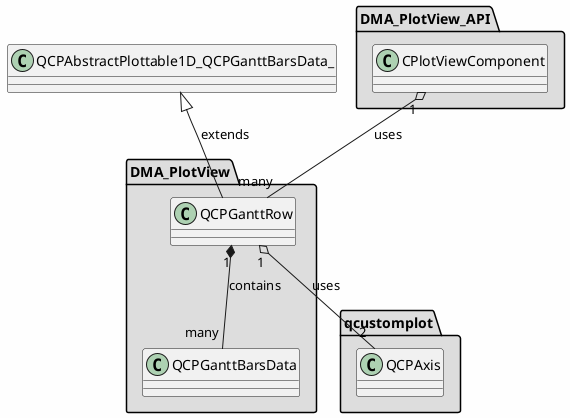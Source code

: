 
@startuml

skinparam backgroundColor #FEFEFE
skinparam wrapWidth 600
package "DMA_PlotView" #DDDDDD
{

class "QCPGanttBarsData"
{
}

class "QCPGanttRow"
{
}

}

package "DMA_PlotView_API" #DDDDDD
{

class "CPlotViewComponent"
{
}

}

package "qcustomplot" #DDDDDD
{

class "QCPAxis"
{
}

}

'====================Inheritance section====================
QCPAbstractPlottable1D_QCPGanttBarsData_ <|-- QCPGanttRow : extends

'====================Dependencies section====================
QCPGanttRow "1" o-- "2" QCPAxis : uses
QCPGanttRow "1" *-- "many" QCPGanttBarsData : contains
CPlotViewComponent "1" o-- "many" QCPGanttRow : uses

@enduml
